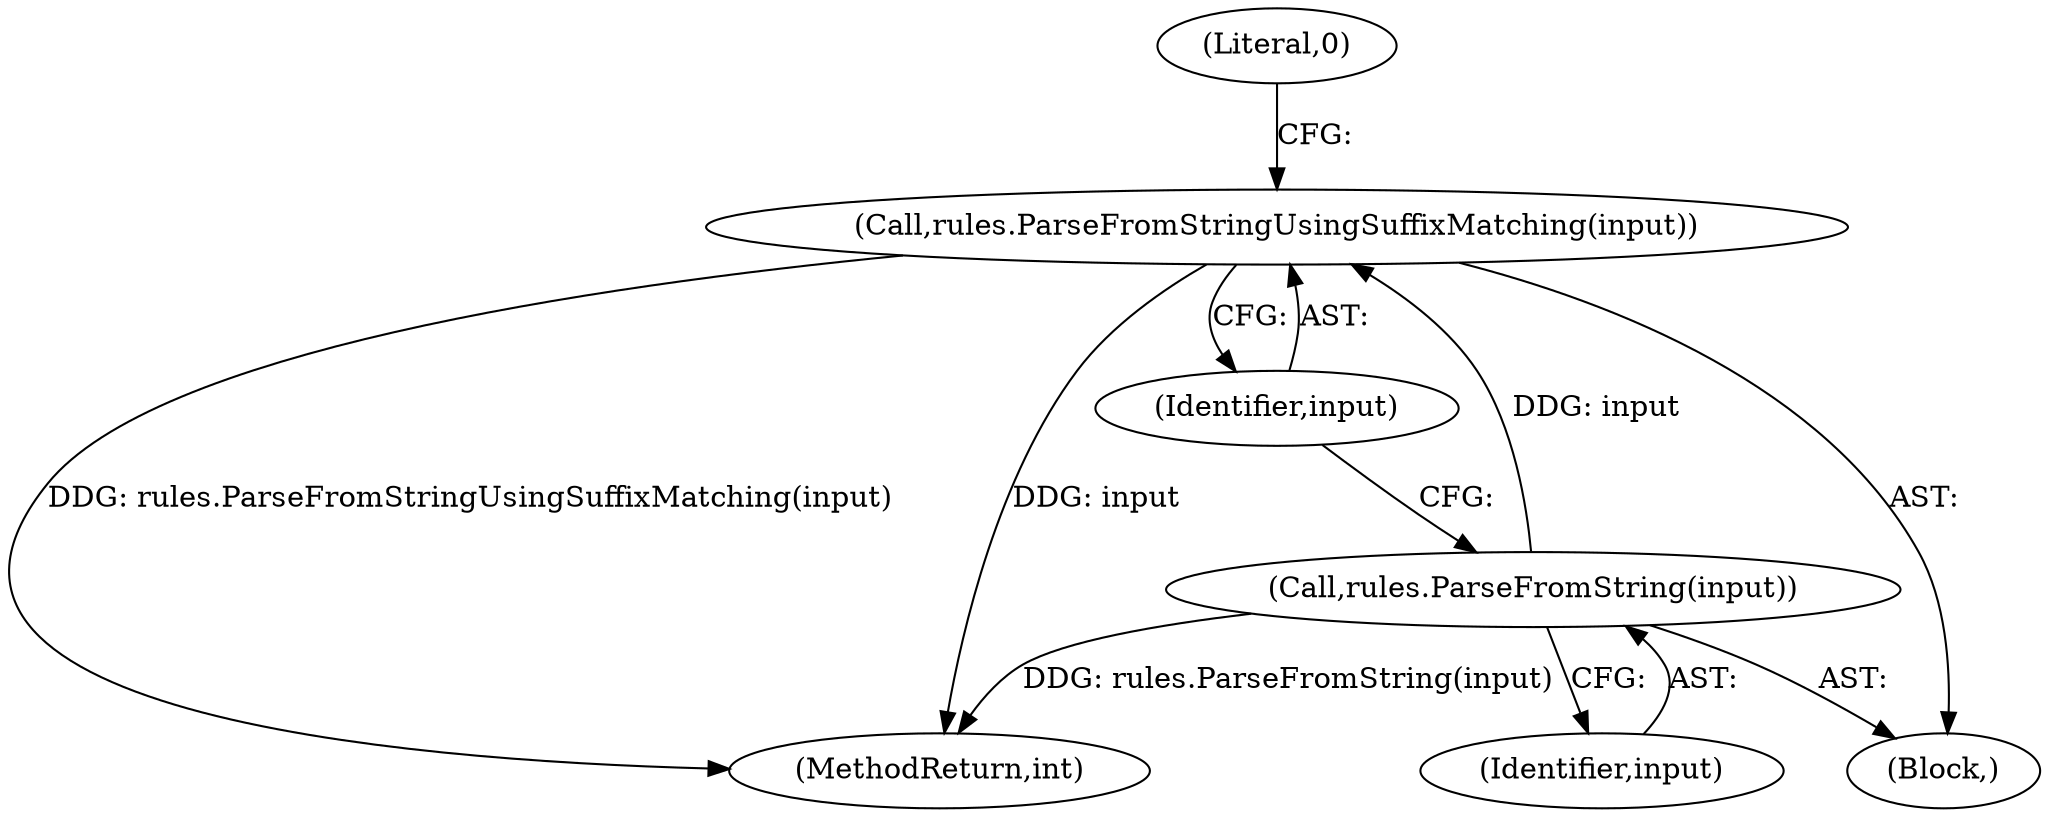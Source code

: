 digraph "1_Chrome_da790f920bbc169a6805a4fb83b4c2ab09532d91_4@del" {
"1000114" [label="(Call,rules.ParseFromStringUsingSuffixMatching(input))"];
"1000112" [label="(Call,rules.ParseFromString(input))"];
"1000115" [label="(Identifier,input)"];
"1000117" [label="(Literal,0)"];
"1000118" [label="(MethodReturn,int)"];
"1000114" [label="(Call,rules.ParseFromStringUsingSuffixMatching(input))"];
"1000103" [label="(Block,)"];
"1000113" [label="(Identifier,input)"];
"1000112" [label="(Call,rules.ParseFromString(input))"];
"1000114" -> "1000103"  [label="AST: "];
"1000114" -> "1000115"  [label="CFG: "];
"1000115" -> "1000114"  [label="AST: "];
"1000117" -> "1000114"  [label="CFG: "];
"1000114" -> "1000118"  [label="DDG: rules.ParseFromStringUsingSuffixMatching(input)"];
"1000114" -> "1000118"  [label="DDG: input"];
"1000112" -> "1000114"  [label="DDG: input"];
"1000112" -> "1000103"  [label="AST: "];
"1000112" -> "1000113"  [label="CFG: "];
"1000113" -> "1000112"  [label="AST: "];
"1000115" -> "1000112"  [label="CFG: "];
"1000112" -> "1000118"  [label="DDG: rules.ParseFromString(input)"];
}
